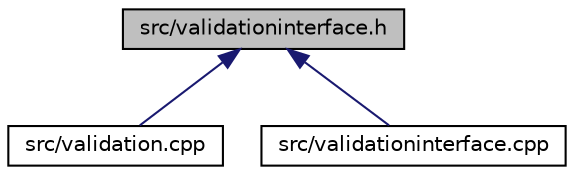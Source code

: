 digraph "src/validationinterface.h"
{
  edge [fontname="Helvetica",fontsize="10",labelfontname="Helvetica",labelfontsize="10"];
  node [fontname="Helvetica",fontsize="10",shape=record];
  Node4 [label="src/validationinterface.h",height=0.2,width=0.4,color="black", fillcolor="grey75", style="filled", fontcolor="black"];
  Node4 -> Node5 [dir="back",color="midnightblue",fontsize="10",style="solid",fontname="Helvetica"];
  Node5 [label="src/validation.cpp",height=0.2,width=0.4,color="black", fillcolor="white", style="filled",URL="$validation_8cpp.html"];
  Node4 -> Node6 [dir="back",color="midnightblue",fontsize="10",style="solid",fontname="Helvetica"];
  Node6 [label="src/validationinterface.cpp",height=0.2,width=0.4,color="black", fillcolor="white", style="filled",URL="$validationinterface_8cpp.html"];
}
